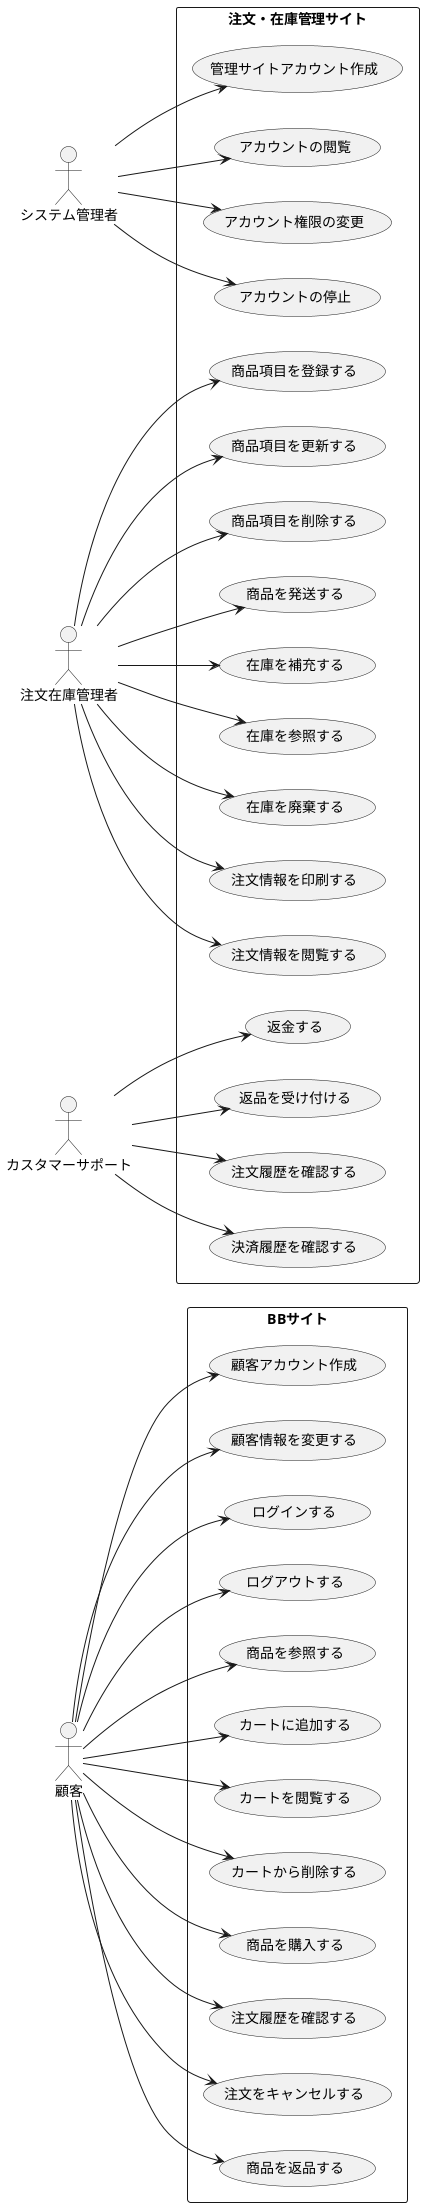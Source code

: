 @startuml BB注文管理システムユースケース図
left to right direction
actor 顧客 as U

actor システム管理者 as M

actor 注文在庫管理者 as SM

actor カスタマーサポート as CS

rectangle BBサイト {
  usecase "顧客アカウント作成" as UC1
  usecase "顧客情報を変更する" as UC2
  usecase "ログインする" as UC3
  usecase "ログアウトする" as UC4
  usecase "商品を参照する" as UC5
  usecase "カートに追加する" as UC6
  usecase "カートを閲覧する" as UC7
  usecase "カートから削除する" as UC8
  usecase "商品を購入する" as UC9
  usecase "注文履歴を確認する" as UC10
  usecase "注文をキャンセルする" as UC11
  usecase "商品を返品する" as UC12
}

rectangle 注文・在庫管理サイト {
  usecase "管理サイトアカウント作成" as UC13
  usecase "アカウントの閲覧" as UC14
  usecase "アカウント権限の変更" as UC15
  usecase "アカウントの停止" as UC16
  usecase "商品項目を登録する" as UC17
  usecase "商品項目を更新する" as UC18
  usecase "商品項目を削除する" as UC19
  usecase "商品を発送する" as UC20
  usecase "在庫を補充する" as UC21
  usecase "在庫を参照する" as UC22
  usecase "在庫を廃棄する" as UC23
  usecase "注文情報を印刷する" as UC24
  usecase "注文情報を閲覧する" as UC25
  usecase "返金する" as UC26
  usecase "返品を受け付ける" as UC27
  usecase "注文履歴を確認する" as UC28
  usecase "決済履歴を確認する" as UC29
}

U --> UC1
U --> UC2
U --> UC3
U --> UC4
U --> UC5
U --> UC6
U --> UC7
U --> UC8
U --> UC9
U --> UC10
U --> UC11
U --> UC12

M --> UC13
M --> UC14
M --> UC15
M --> UC16

SM --> UC17
SM --> UC18
SM --> UC19
SM --> UC20
SM --> UC21
SM --> UC22
SM --> UC23
SM --> UC24
SM --> UC25

CS --> UC26
CS --> UC27
CS --> UC28
CS --> UC29

@enduml